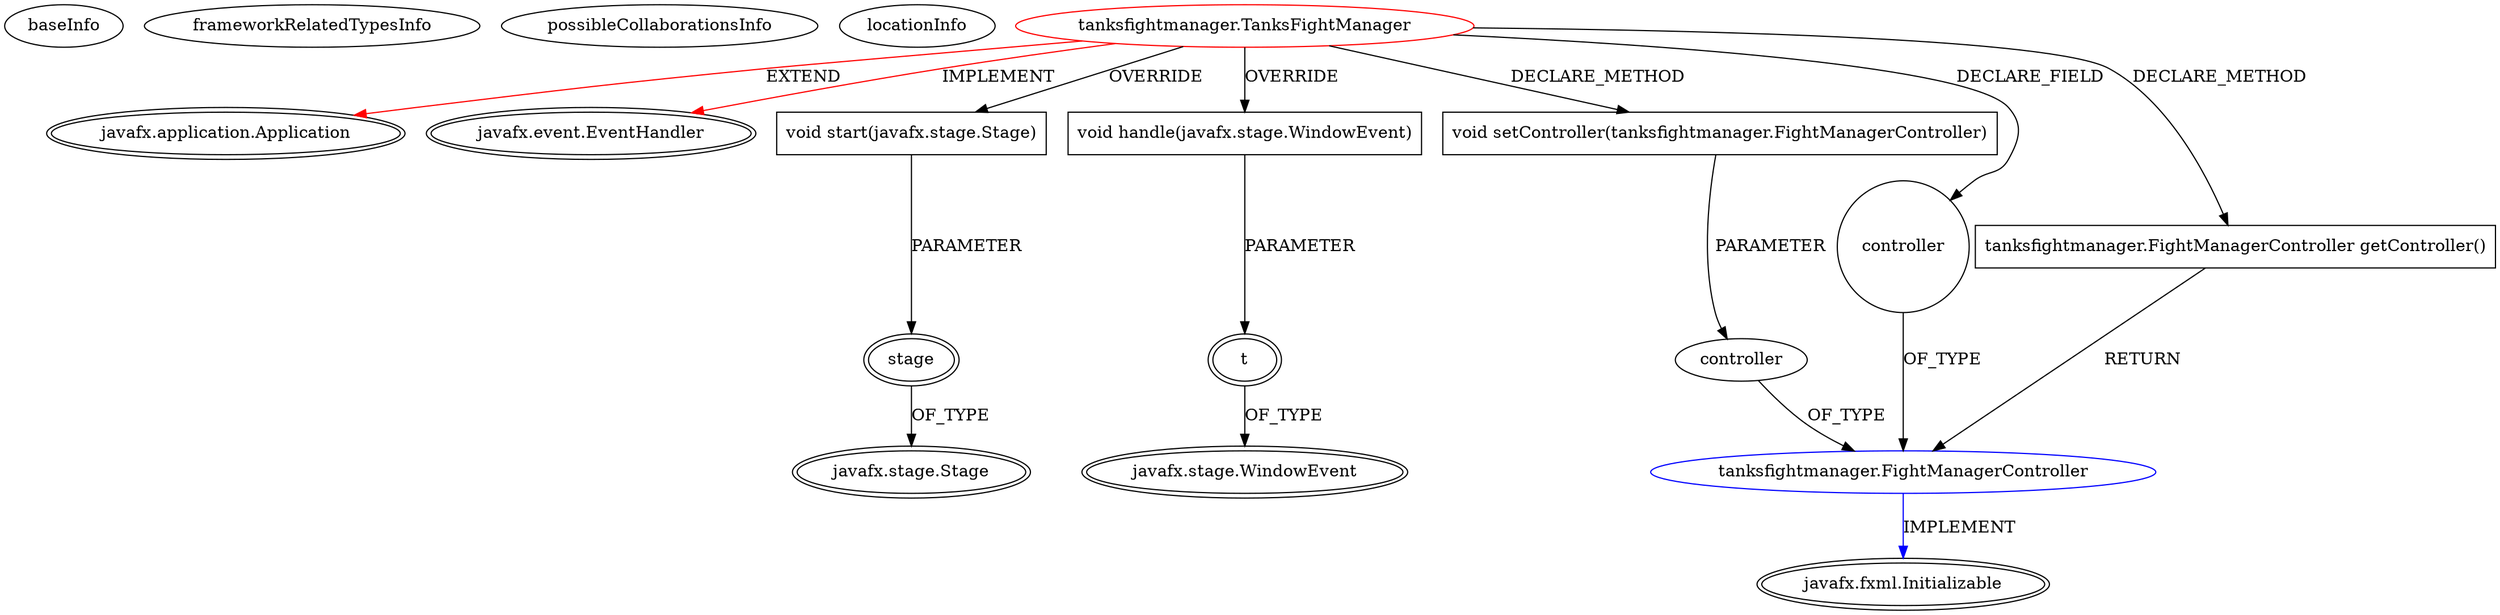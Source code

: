 digraph {
baseInfo[graphId=3593,category="extension_graph",isAnonymous=false,possibleRelation=true]
frameworkRelatedTypesInfo[0="javafx.application.Application",1="javafx.event.EventHandler"]
possibleCollaborationsInfo[0="3593~CLIENT_METHOD_DECLARATION-PARAMETER_DECLARATION-CLIENT_METHOD_DECLARATION-RETURN_TYPE-FIELD_DECLARATION-~javafx.application.Application javafx.event.EventHandler ~javafx.fxml.Initializable ~false~false"]
locationInfo[projectName="mckinley-olsen-CS5200_Tanks",filePath="/mckinley-olsen-CS5200_Tanks/CS5200_Tanks-master/Implementation/TanksFightManager/src/tanksfightmanager/TanksFightManager.java",contextSignature="TanksFightManager",graphId="3593"]
0[label="tanksfightmanager.TanksFightManager",vertexType="ROOT_CLIENT_CLASS_DECLARATION",isFrameworkType=false,color=red]
1[label="javafx.application.Application",vertexType="FRAMEWORK_CLASS_TYPE",isFrameworkType=true,peripheries=2]
2[label="javafx.event.EventHandler",vertexType="FRAMEWORK_INTERFACE_TYPE",isFrameworkType=true,peripheries=2]
3[label="controller",vertexType="FIELD_DECLARATION",isFrameworkType=false,shape=circle]
4[label="tanksfightmanager.FightManagerController",vertexType="REFERENCE_CLIENT_CLASS_DECLARATION",isFrameworkType=false,color=blue]
5[label="javafx.fxml.Initializable",vertexType="FRAMEWORK_INTERFACE_TYPE",isFrameworkType=true,peripheries=2]
6[label="void start(javafx.stage.Stage)",vertexType="OVERRIDING_METHOD_DECLARATION",isFrameworkType=false,shape=box]
7[label="stage",vertexType="PARAMETER_DECLARATION",isFrameworkType=true,peripheries=2]
8[label="javafx.stage.Stage",vertexType="FRAMEWORK_CLASS_TYPE",isFrameworkType=true,peripheries=2]
9[label="void handle(javafx.stage.WindowEvent)",vertexType="OVERRIDING_METHOD_DECLARATION",isFrameworkType=false,shape=box]
10[label="t",vertexType="PARAMETER_DECLARATION",isFrameworkType=true,peripheries=2]
11[label="javafx.stage.WindowEvent",vertexType="FRAMEWORK_CLASS_TYPE",isFrameworkType=true,peripheries=2]
43[label="tanksfightmanager.FightManagerController getController()",vertexType="CLIENT_METHOD_DECLARATION",isFrameworkType=false,shape=box]
45[label="void setController(tanksfightmanager.FightManagerController)",vertexType="CLIENT_METHOD_DECLARATION",isFrameworkType=false,shape=box]
46[label="controller",vertexType="PARAMETER_DECLARATION",isFrameworkType=false]
0->1[label="EXTEND",color=red]
0->2[label="IMPLEMENT",color=red]
0->3[label="DECLARE_FIELD"]
4->5[label="IMPLEMENT",color=blue]
3->4[label="OF_TYPE"]
0->6[label="OVERRIDE"]
7->8[label="OF_TYPE"]
6->7[label="PARAMETER"]
0->9[label="OVERRIDE"]
10->11[label="OF_TYPE"]
9->10[label="PARAMETER"]
0->43[label="DECLARE_METHOD"]
43->4[label="RETURN"]
0->45[label="DECLARE_METHOD"]
46->4[label="OF_TYPE"]
45->46[label="PARAMETER"]
}
